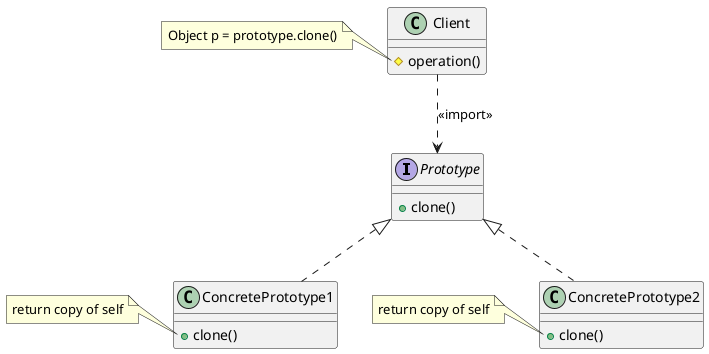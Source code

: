 @startuml
'https://plantuml.com/class-diagram

interface Prototype {
    + clone()
}

class ConcretePrototype1 {
    + clone()
}

class ConcretePrototype2 {
    + clone()
}

class Client {
    # operation()
}

note left of Client::operation
    Object p = prototype.clone()
end note

note left of ConcretePrototype1::clone
    return copy of self
end note

note left of ConcretePrototype2::clone
    return copy of self
end note

Prototype <|.. ConcretePrototype1
Prototype <|.. ConcretePrototype2
Prototype <.up. Client: <<import>>

@enduml